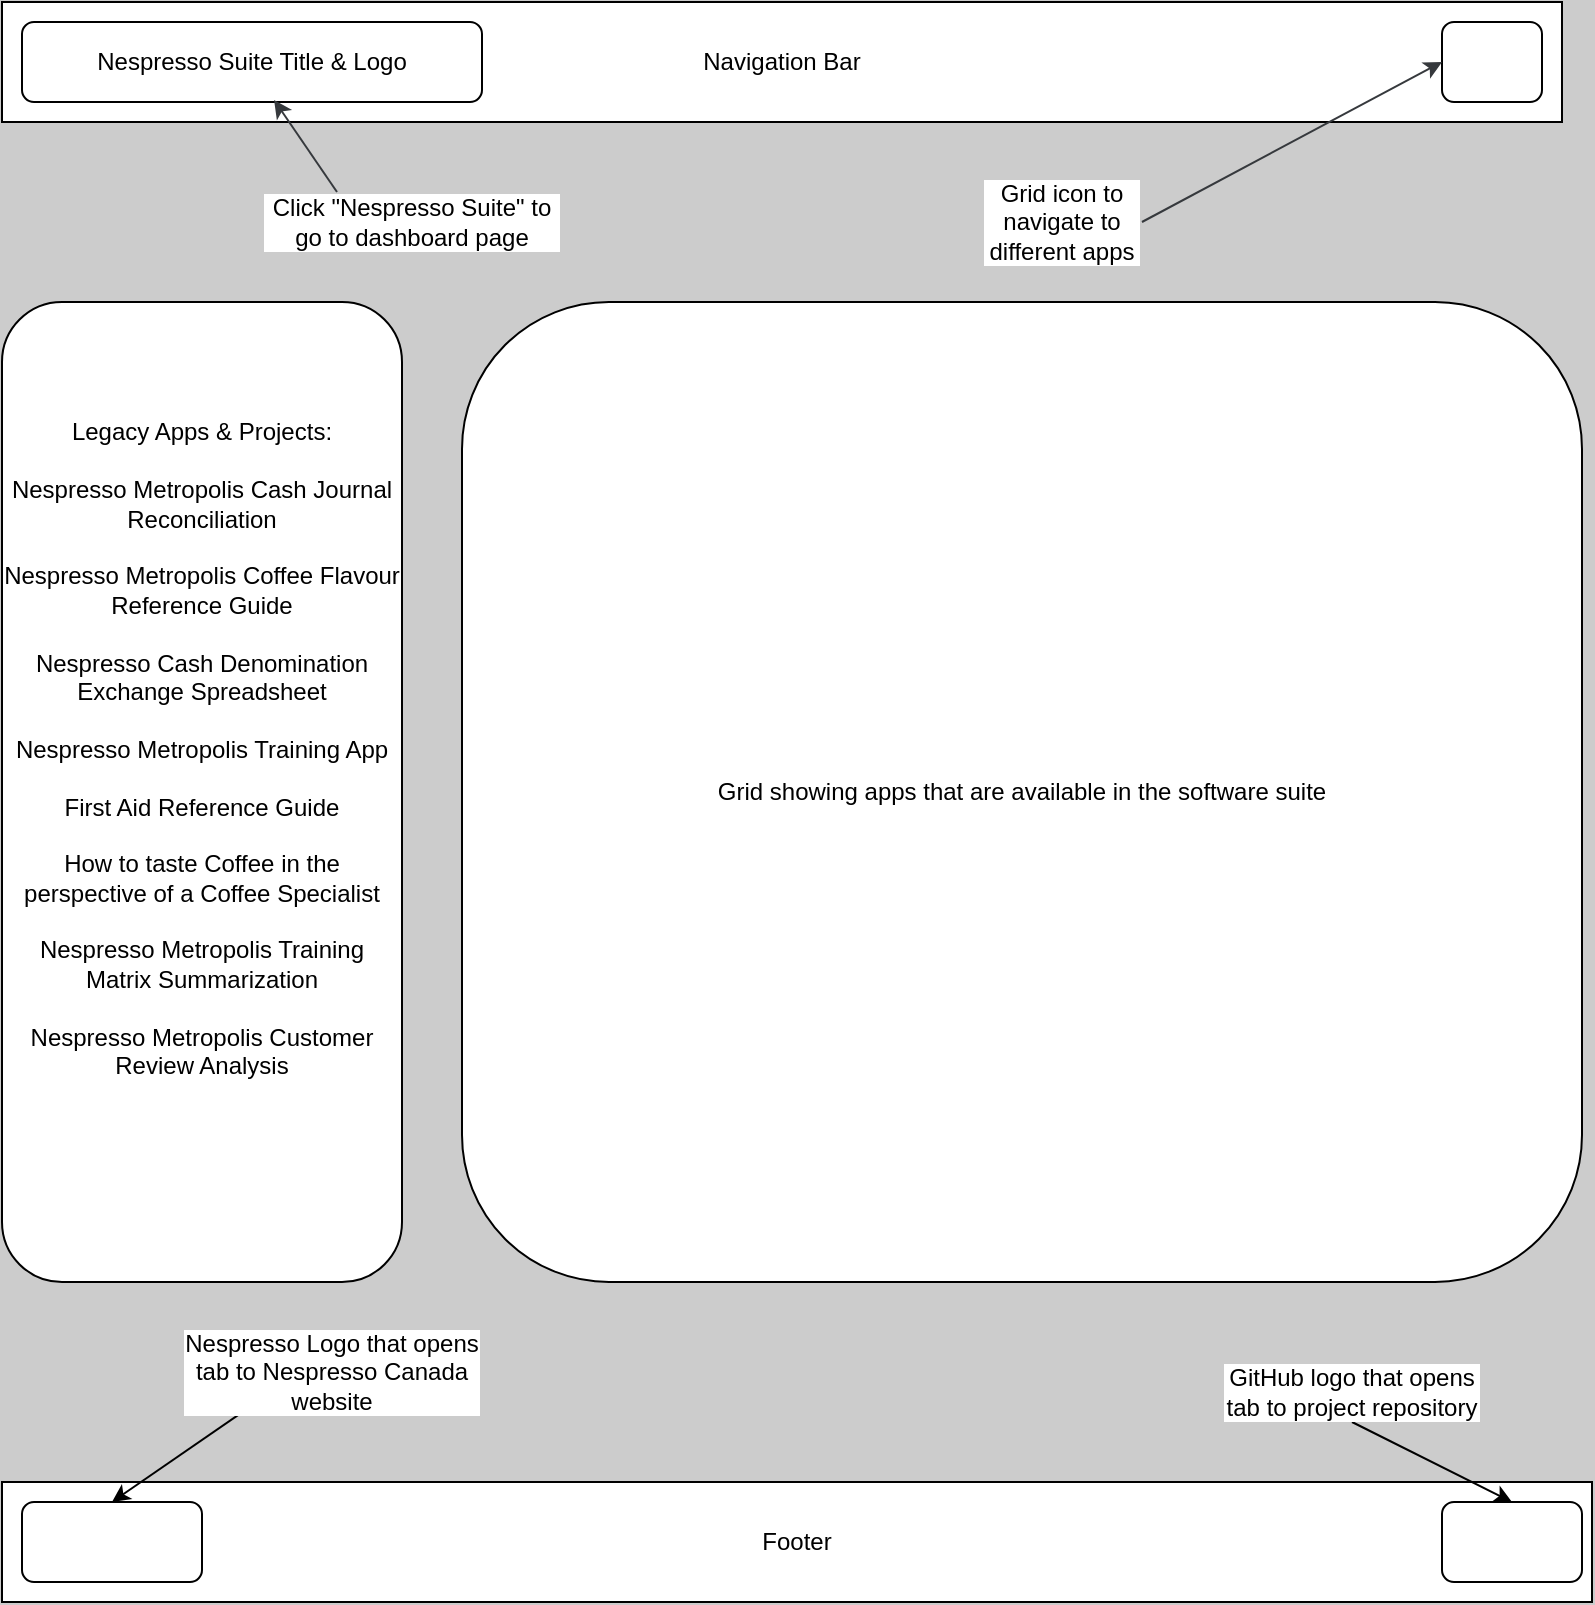 <mxfile>
    <diagram id="RxPv6xupyiPjXx5Fq1Mp" name="Card Reconciliation - Desktop View">
        <mxGraphModel dx="1002" dy="653" grid="1" gridSize="10" guides="1" tooltips="1" connect="1" arrows="1" fold="1" page="1" pageScale="1" pageWidth="850" pageHeight="1100" background="#CCCCCC" math="0" shadow="0">
            <root>
                <mxCell id="0"/>
                <mxCell id="1" parent="0"/>
                <mxCell id="2" value="Navigation Bar" style="rounded=0;whiteSpace=wrap;html=1;" parent="1" vertex="1">
                    <mxGeometry x="20" y="20" width="780" height="60" as="geometry"/>
                </mxCell>
                <mxCell id="3" value="Footer" style="rounded=0;whiteSpace=wrap;html=1;" parent="1" vertex="1">
                    <mxGeometry x="20" y="760" width="795" height="60" as="geometry"/>
                </mxCell>
                <mxCell id="rbakoWBd-FfG9HpFcR_M-8" value="" style="rounded=1;whiteSpace=wrap;html=1;" parent="1" vertex="1">
                    <mxGeometry x="740" y="30" width="50" height="40" as="geometry"/>
                </mxCell>
                <mxCell id="rbakoWBd-FfG9HpFcR_M-9" value="Nespresso Suite Title &amp;amp; Logo" style="rounded=1;whiteSpace=wrap;html=1;" parent="1" vertex="1">
                    <mxGeometry x="30" y="30" width="230" height="40" as="geometry"/>
                </mxCell>
                <mxCell id="rbakoWBd-FfG9HpFcR_M-11" style="edgeStyle=none;html=1;exitX=1;exitY=0.5;exitDx=0;exitDy=0;entryX=0;entryY=0.5;entryDx=0;entryDy=0;labelBorderColor=#FFFFFF;textShadow=1;fillColor=#f9f7ed;strokeColor=#36393d;" parent="1" source="rbakoWBd-FfG9HpFcR_M-10" target="rbakoWBd-FfG9HpFcR_M-8" edge="1">
                    <mxGeometry relative="1" as="geometry"/>
                </mxCell>
                <mxCell id="rbakoWBd-FfG9HpFcR_M-10" value="Grid icon to navigate to different apps" style="text;html=1;align=center;verticalAlign=middle;whiteSpace=wrap;rounded=0;labelBackgroundColor=#FFFFFF;" parent="1" vertex="1">
                    <mxGeometry x="510" y="100" width="80" height="60" as="geometry"/>
                </mxCell>
                <mxCell id="rbakoWBd-FfG9HpFcR_M-12" value="Click &quot;Nespresso Suite&quot; to go to dashboard page" style="text;html=1;align=center;verticalAlign=middle;whiteSpace=wrap;rounded=0;labelBackgroundColor=#FFFFFF;" parent="1" vertex="1">
                    <mxGeometry x="150" y="115" width="150" height="30" as="geometry"/>
                </mxCell>
                <mxCell id="rbakoWBd-FfG9HpFcR_M-13" style="edgeStyle=none;html=1;exitX=0.25;exitY=0;exitDx=0;exitDy=0;entryX=0.548;entryY=0.975;entryDx=0;entryDy=0;entryPerimeter=0;labelBorderColor=#FFFFFF;textShadow=1;fillColor=#f9f7ed;strokeColor=#36393d;" parent="1" source="rbakoWBd-FfG9HpFcR_M-12" target="rbakoWBd-FfG9HpFcR_M-9" edge="1">
                    <mxGeometry relative="1" as="geometry"/>
                </mxCell>
                <mxCell id="5" value="Legacy Apps &amp;amp; Projects:&lt;div&gt;&lt;br&gt;&lt;/div&gt;&lt;div&gt;Nespresso Metropolis Cash Journal Reconciliation&lt;/div&gt;&lt;div&gt;&lt;br&gt;&lt;/div&gt;&lt;div&gt;Nespresso Metropolis Coffee Flavour Reference Guide&lt;/div&gt;&lt;div&gt;&lt;br&gt;&lt;/div&gt;&lt;div&gt;Nespresso Cash Denomination Exchange Spreadsheet&lt;/div&gt;&lt;div&gt;&lt;br&gt;&lt;/div&gt;&lt;div&gt;Nespresso Metropolis Training App&lt;/div&gt;&lt;div&gt;&lt;br&gt;&lt;/div&gt;&lt;div&gt;First Aid Reference Guide&lt;/div&gt;&lt;div&gt;&lt;br&gt;&lt;/div&gt;&lt;div&gt;How to taste Coffee in the perspective of a Coffee Specialist&lt;/div&gt;&lt;div&gt;&lt;br&gt;&lt;/div&gt;&lt;div&gt;Nespresso Metropolis Training Matrix Summarization&lt;/div&gt;&lt;div&gt;&lt;br&gt;&lt;/div&gt;&lt;div&gt;Nespresso Metropolis Customer Review Analysis&lt;/div&gt;&lt;div&gt;&lt;br&gt;&lt;/div&gt;&lt;div&gt;&lt;br&gt;&lt;/div&gt;&lt;div&gt;&lt;br&gt;&lt;/div&gt;" style="rounded=1;whiteSpace=wrap;html=1;" parent="1" vertex="1">
                    <mxGeometry x="20" y="170" width="200" height="490" as="geometry"/>
                </mxCell>
                <mxCell id="6" value="Grid showing apps that are available in the software suite" style="rounded=1;whiteSpace=wrap;html=1;" parent="1" vertex="1">
                    <mxGeometry x="250" y="170" width="560" height="490" as="geometry"/>
                </mxCell>
                <mxCell id="7" value="" style="rounded=1;whiteSpace=wrap;html=1;" parent="1" vertex="1">
                    <mxGeometry x="30" y="770" width="90" height="40" as="geometry"/>
                </mxCell>
                <mxCell id="8" value="" style="rounded=1;whiteSpace=wrap;html=1;" parent="1" vertex="1">
                    <mxGeometry x="740" y="770" width="70" height="40" as="geometry"/>
                </mxCell>
                <mxCell id="10" style="edgeStyle=none;html=1;exitX=0.25;exitY=1;exitDx=0;exitDy=0;entryX=0.5;entryY=0;entryDx=0;entryDy=0;" parent="1" source="9" target="7" edge="1">
                    <mxGeometry relative="1" as="geometry"/>
                </mxCell>
                <mxCell id="9" value="Nespresso Logo that opens tab to Nespresso Canada website" style="text;html=1;align=center;verticalAlign=middle;whiteSpace=wrap;rounded=0;labelBackgroundColor=#FFFFFF;" parent="1" vertex="1">
                    <mxGeometry x="110" y="690" width="150" height="30" as="geometry"/>
                </mxCell>
                <mxCell id="12" style="edgeStyle=none;html=1;exitX=0.5;exitY=1;exitDx=0;exitDy=0;entryX=0.5;entryY=0;entryDx=0;entryDy=0;" parent="1" source="11" target="8" edge="1">
                    <mxGeometry relative="1" as="geometry"/>
                </mxCell>
                <mxCell id="11" value="GitHub logo that opens tab to project repository" style="text;html=1;align=center;verticalAlign=middle;whiteSpace=wrap;rounded=0;labelBackgroundColor=#FFFFFF;" parent="1" vertex="1">
                    <mxGeometry x="630" y="700" width="130" height="30" as="geometry"/>
                </mxCell>
            </root>
        </mxGraphModel>
    </diagram>
</mxfile>